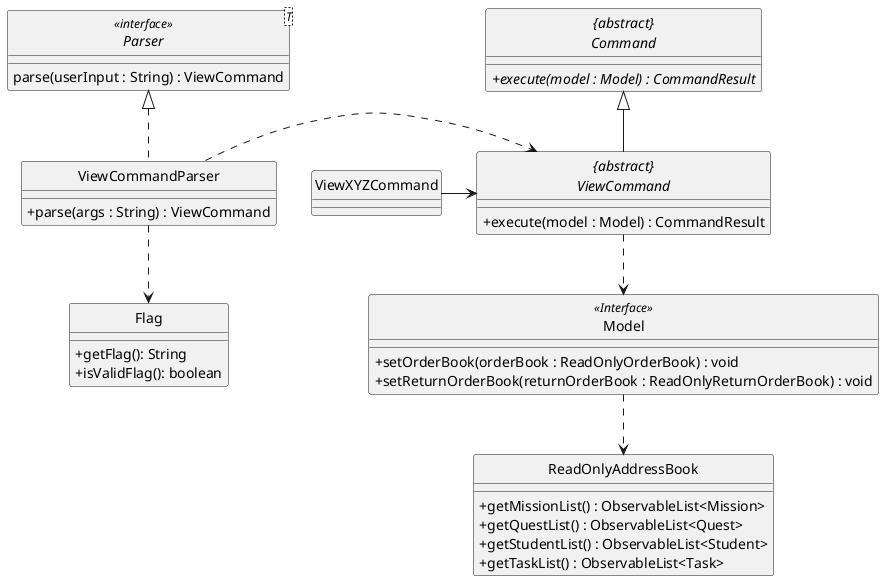 @startuml
skinparam backgroundColor #ffffff
skinparam classAttributeIconSize 0
hide circle

abstract class "{abstract}\nCommand" {
    + {abstract} execute(model : Model) : CommandResult
}

class Model <<Interface>> {
    + setOrderBook(orderBook : ReadOnlyOrderBook) : void
    + setReturnOrderBook(returnOrderBook : ReadOnlyReturnOrderBook) : void
}

Model ..> ReadOnlyAddressBook

class ReadOnlyAddressBook {
    + getMissionList() : ObservableList<Mission>
    + getQuestList() : ObservableList<Quest>
    + getStudentList() : ObservableList<Student>
    + getTaskList() : ObservableList<Task>
}

abstract class "{abstract}\nViewCommand"{
    /' Methods '/
    + execute(model : Model) : CommandResult
}

class ViewCommandParser implements Parser {
    /' Methods '/
    + parse(args : String) : ViewCommand
}

interface Parser<T> <<interface>> {
    parse(userInput : String) : ViewCommand
}

class Flag {
    + getFlag(): String
    + isValidFlag(): boolean
}

class ViewXYZCommand

"{abstract}\nViewCommand" <..left ViewCommandParser
"{abstract}\nViewCommand" ..> Model
"{abstract}\nViewCommand" --up|> "{abstract}\nCommand"
ViewCommandParser ..> Flag
ViewXYZCommand -> "{abstract}\nViewCommand"
@enduml
